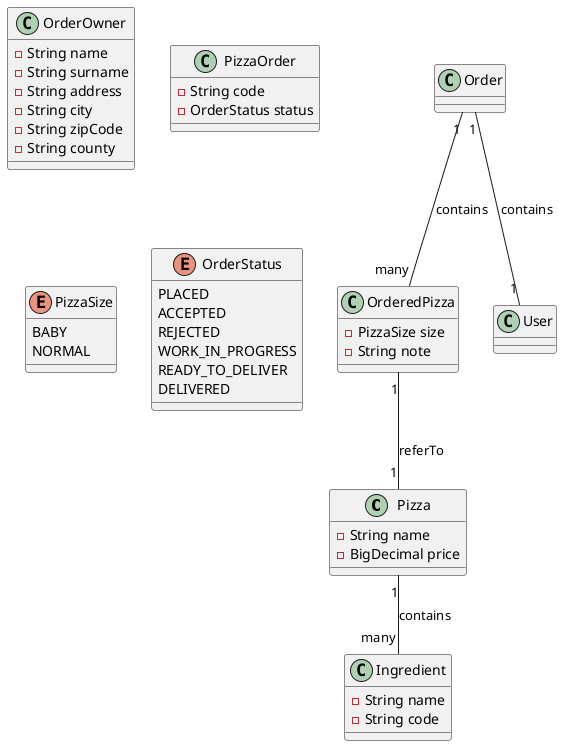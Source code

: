 @startuml
Pizza "1" -- "many" Ingredient : contains
OrderedPizza "1" -- "1" Pizza : referTo
Order "1" -- "many" OrderedPizza : contains
Order "1" -- "1" User : contains


class Ingredient {
- String name
- String code
}

class Pizza {
- String name
- BigDecimal price
}

class OrderedPizza {
- PizzaSize size
- String note
}

class OrderOwner {
- String name
- String surname
- String address
- String city
- String zipCode
- String county
}

class PizzaOrder {
- String code
- OrderStatus status
}

enum PizzaSize {
BABY
NORMAL
}

enum OrderStatus {
PLACED
ACCEPTED
REJECTED
WORK_IN_PROGRESS
READY_TO_DELIVER
DELIVERED
}

@enduml